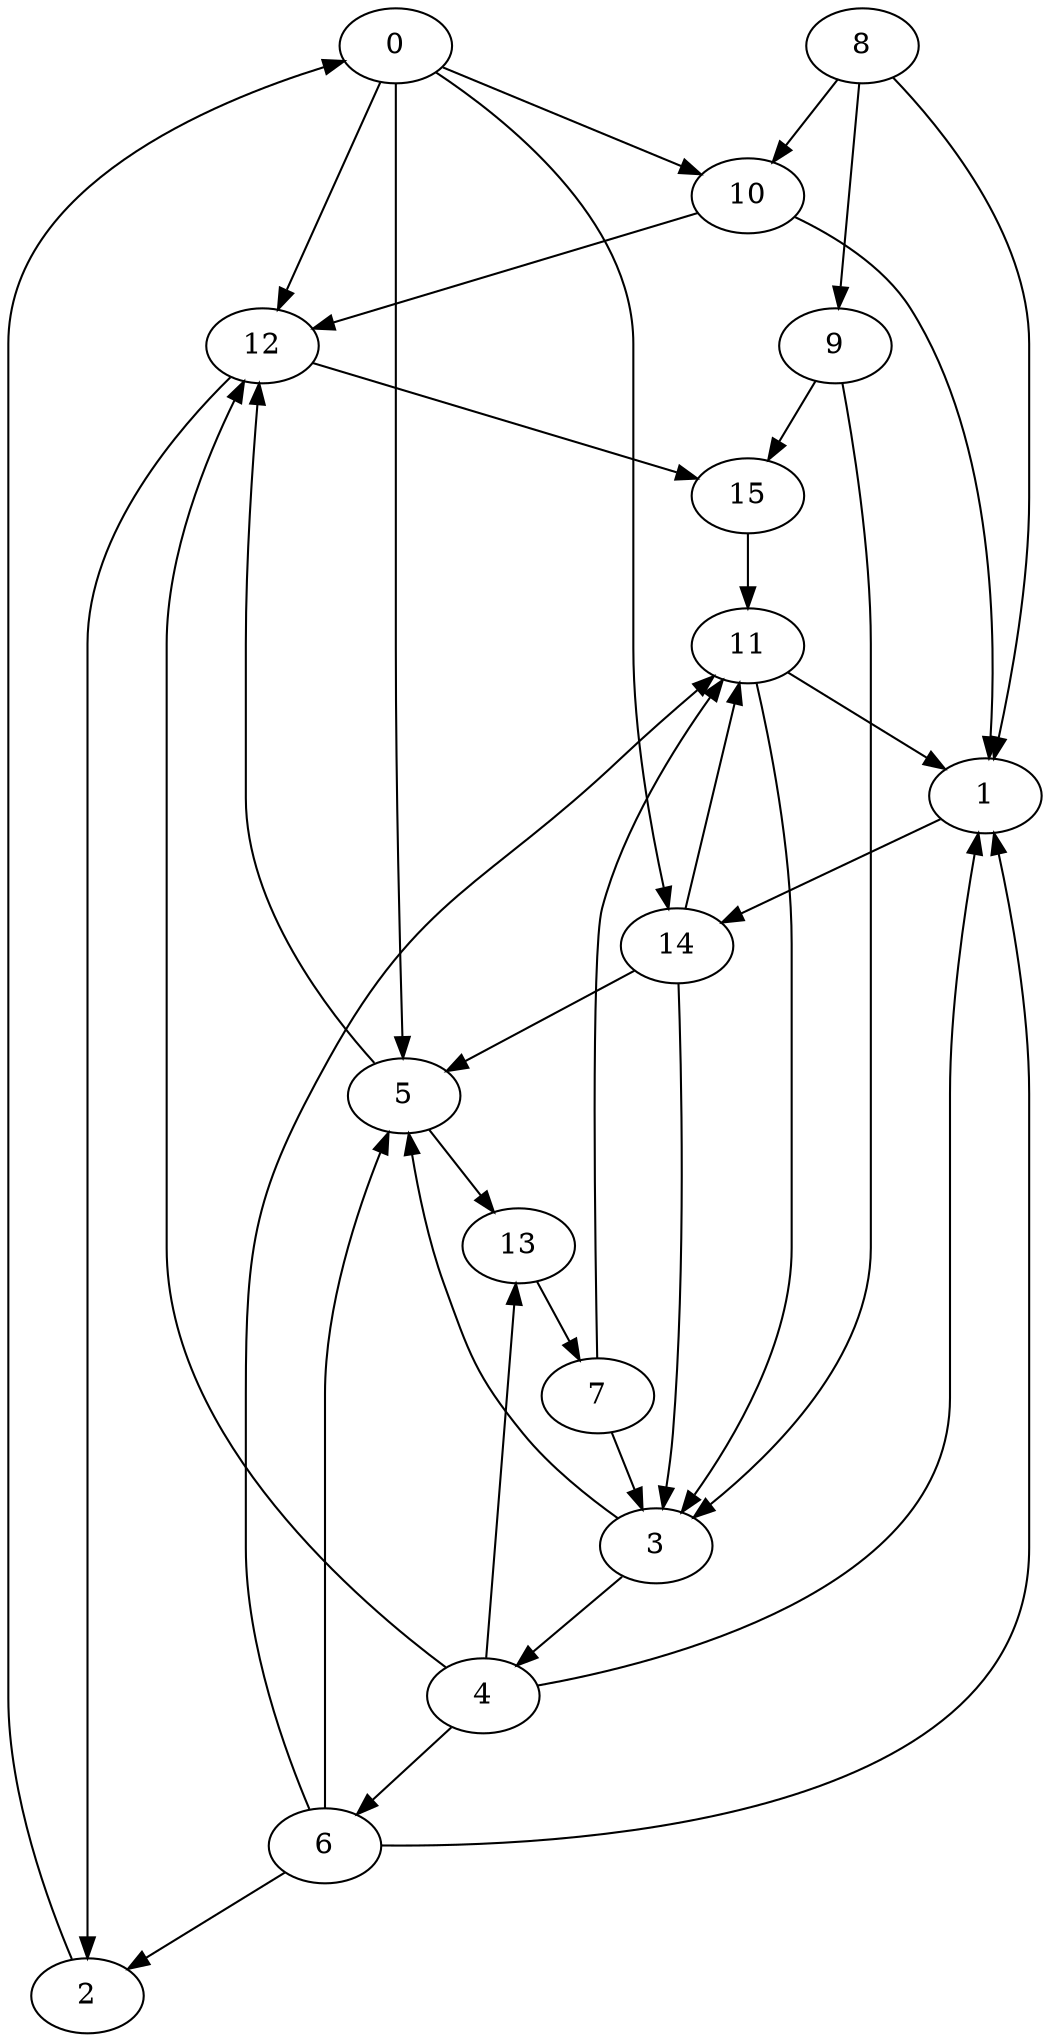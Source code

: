 digraph {
	0 -> 10;
	0 -> 12;
	0 -> 5;
	0 -> 14;
	1 -> 14;
	2 -> 0;
	3 -> 4;
	3 -> 5;
	4 -> 1;
	4 -> 12;
	4 -> 6;
	4 -> 13;
	5 -> 12;
	5 -> 13;
	6 -> 11;
	6 -> 5;
	6 -> 2;
	6 -> 1;
	7 -> 3;
	7 -> 11;
	8 -> 10;
	8 -> 1;
	8 -> 9;
	9 -> 3;
	9 -> 15;
	10 -> 12;
	10 -> 1;
	11 -> 1;
	11 -> 3;
	12 -> 2;
	12 -> 15;
	13 -> 7;
	14 -> 11;
	14 -> 3;
	14 -> 5;
	15 -> 11;
}

